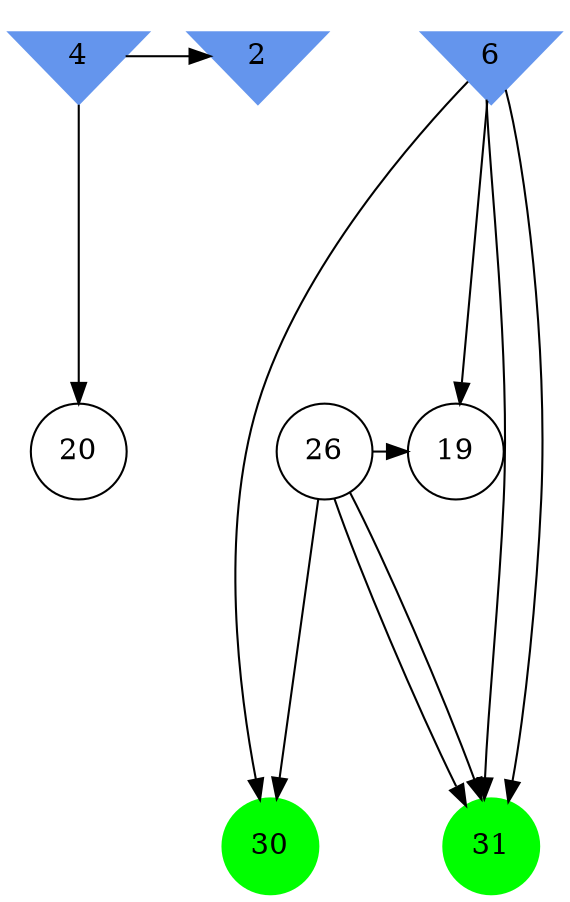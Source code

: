 digraph brain {
	ranksep=2.0;
	2 [shape=invtriangle,style=filled,color=cornflowerblue];
	4 [shape=invtriangle,style=filled,color=cornflowerblue];
	6 [shape=invtriangle,style=filled,color=cornflowerblue];
	19 [shape=circle,color=black];
	20 [shape=circle,color=black];
	26 [shape=circle,color=black];
	30 [shape=circle,style=filled,color=green];
	31 [shape=circle,style=filled,color=green];
	4	->	2;
	4	->	20;
	6	->	19;
	6	->	31;
	6	->	31;
	6	->	30;
	26	->	19;
	26	->	31;
	26	->	31;
	26	->	30;
	{ rank=same; 2; 4; 6; }
	{ rank=same; 19; 20; 26; }
	{ rank=same; 30; 31; }
}
